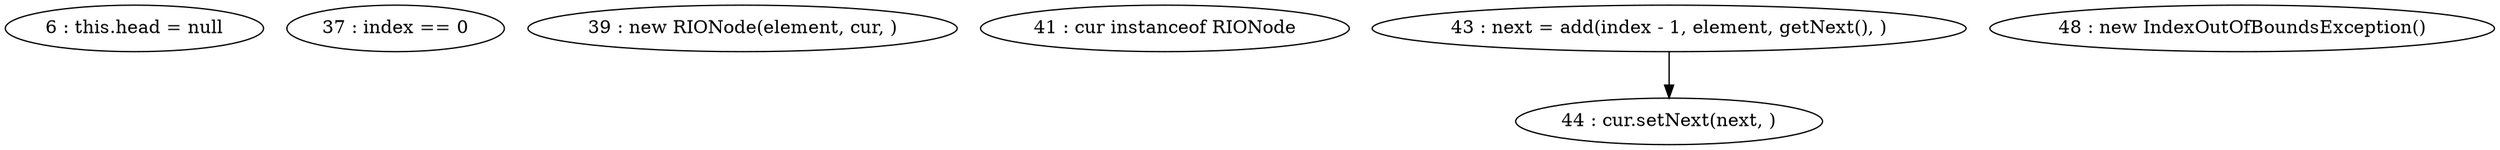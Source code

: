 digraph G {
"6 : this.head = null"
"37 : index == 0"
"39 : new RIONode(element, cur, )"
"41 : cur instanceof RIONode"
"43 : next = add(index - 1, element, getNext(), )"
"43 : next = add(index - 1, element, getNext(), )" -> "44 : cur.setNext(next, )"
"44 : cur.setNext(next, )"
"48 : new IndexOutOfBoundsException()"
}